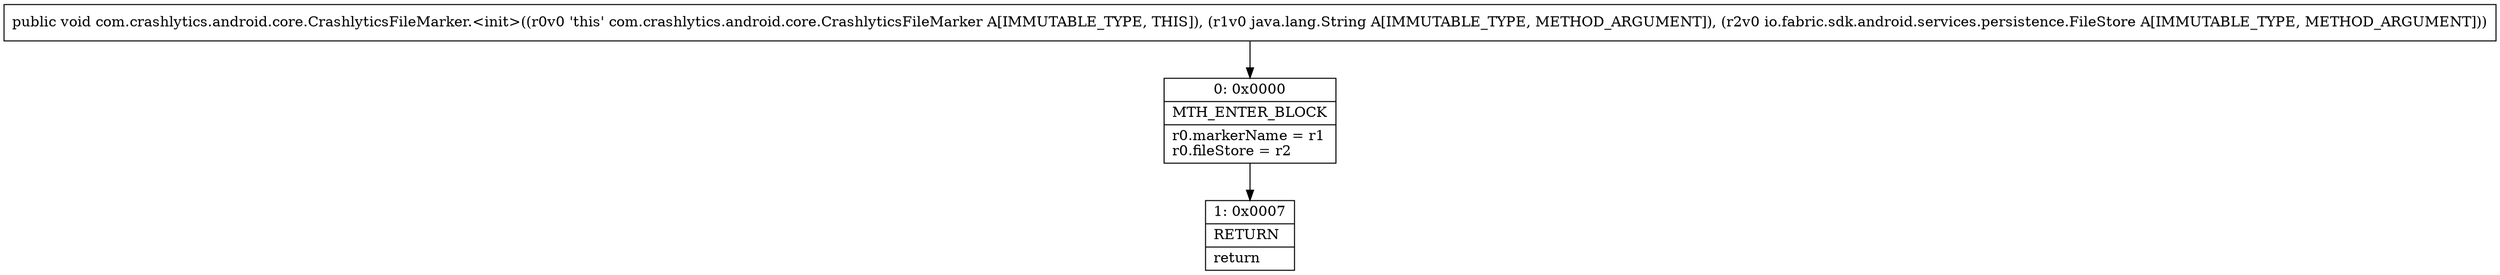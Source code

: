 digraph "CFG forcom.crashlytics.android.core.CrashlyticsFileMarker.\<init\>(Ljava\/lang\/String;Lio\/fabric\/sdk\/android\/services\/persistence\/FileStore;)V" {
Node_0 [shape=record,label="{0\:\ 0x0000|MTH_ENTER_BLOCK\l|r0.markerName = r1\lr0.fileStore = r2\l}"];
Node_1 [shape=record,label="{1\:\ 0x0007|RETURN\l|return\l}"];
MethodNode[shape=record,label="{public void com.crashlytics.android.core.CrashlyticsFileMarker.\<init\>((r0v0 'this' com.crashlytics.android.core.CrashlyticsFileMarker A[IMMUTABLE_TYPE, THIS]), (r1v0 java.lang.String A[IMMUTABLE_TYPE, METHOD_ARGUMENT]), (r2v0 io.fabric.sdk.android.services.persistence.FileStore A[IMMUTABLE_TYPE, METHOD_ARGUMENT])) }"];
MethodNode -> Node_0;
Node_0 -> Node_1;
}

